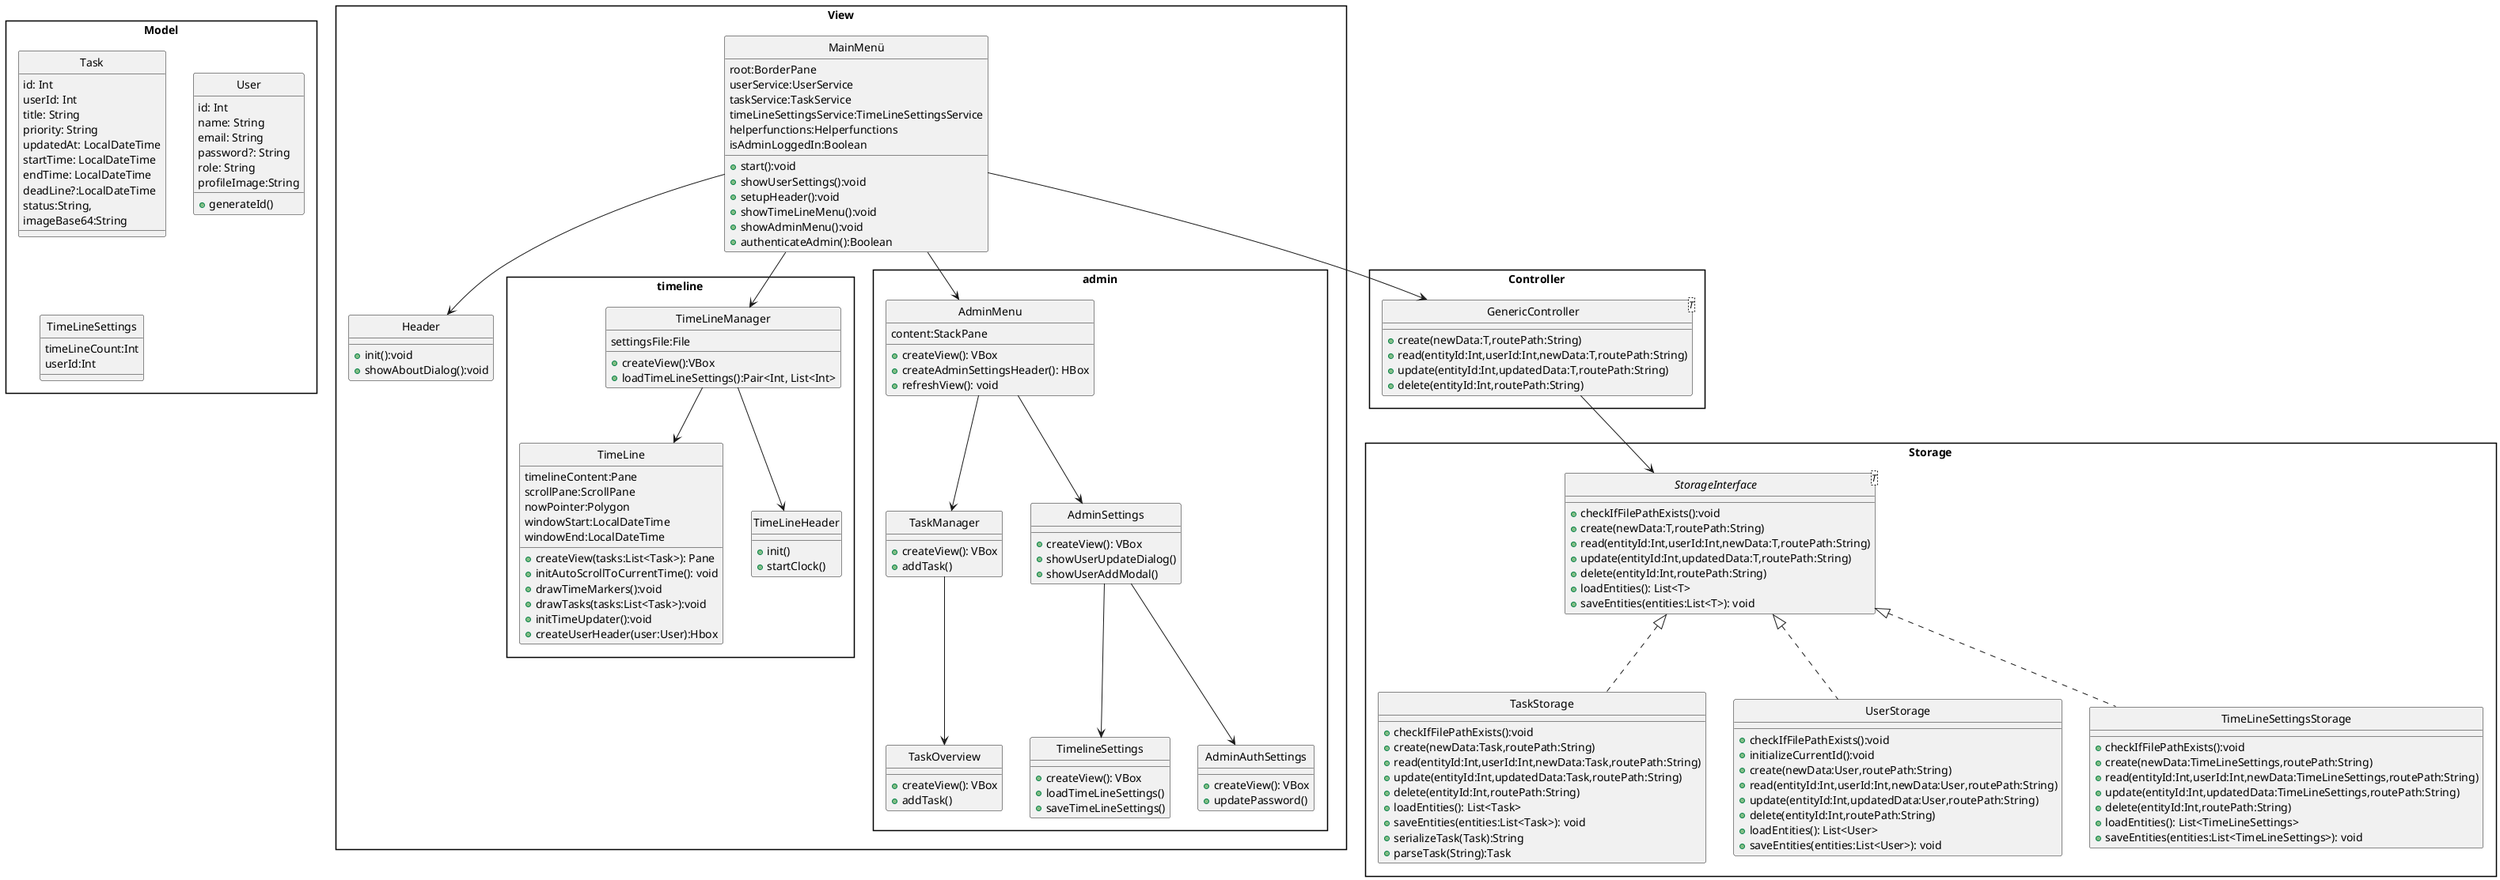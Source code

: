 @startuml
skinparam style strictuml
skinparam packageStyle rectangle

package View {
  class MainMenü {
  root:BorderPane
  userService:UserService
  taskService:TaskService
  timeLineSettingsService:TimeLineSettingsService
  helperfunctions:Helperfunctions
  isAdminLoggedIn:Boolean
    +start():void
    + showUserSettings():void
    + setupHeader():void
    + showTimeLineMenu():void
    + showAdminMenu():void
    + authenticateAdmin():Boolean
  }

  class Header{
    +init():void
    +showAboutDialog():void
  }

    MainMenü --> Header


package "timeline"{
class TimeLineManager {
    settingsFile:File
    + createView():VBox
    + loadTimeLineSettings():Pair<Int, List<Int>
  }

  class TimeLine{
      timelineContent:Pane
      scrollPane:ScrollPane
      nowPointer:Polygon
      windowStart:LocalDateTime
      windowEnd:LocalDateTime
      + createView(tasks:List<Task>): Pane
      + initAutoScrollToCurrentTime(): void
      + drawTimeMarkers():void
      + drawTasks(tasks:List<Task>):void
      + initTimeUpdater():void
      + createUserHeader(user:User):Hbox
  }

  class TimeLineHeader{
    + init()
    + startClock()
  }

  TimeLineManager --> TimeLineHeader
  TimeLineManager --> TimeLine
}

  package "admin" {

    class AdminMenu {
      content:StackPane
      + createView(): VBox
      + createAdminSettingsHeader(): HBox
      + refreshView(): void
    }

    MainMenü --> TimeLineManager
    MainMenü --> AdminMenu

    class TaskManager {
      + createView(): VBox
      + addTask()
    }

   class TaskOverview {
     + createView(): VBox
     + addTask()
   }

    class AdminSettings {
      + createView(): VBox
      + showUserUpdateDialog()
      + showUserAddModal()
    }

    class TimelineSettings {
          + createView(): VBox
          + loadTimeLineSettings()
          + saveTimeLineSettings()
    }

    class AdminAuthSettings {
      + createView(): VBox
      + updatePassword()
    }

    AdminSettings --> TimelineSettings
    AdminSettings --> AdminAuthSettings
    TaskManager --> TaskOverview

  }

  AdminMenu --> admin.AdminSettings
  AdminMenu --> admin.TaskManager
}

package Controller {
  class GenericController<T> {
   + create(newData:T,routePath:String)
   + read(entityId:Int,userId:Int,newData:T,routePath:String)
   + update(entityId:Int,updatedData:T,routePath:String)
   + delete(entityId:Int,routePath:String)
  }

  MainMenü --> GenericController

}

package Storage {
  interface StorageInterface<T> {
       + checkIfFilePathExists():void
       + create(newData:T,routePath:String)
       + read(entityId:Int,userId:Int,newData:T,routePath:String)
       + update(entityId:Int,updatedData:T,routePath:String)
       + delete(entityId:Int,routePath:String)
       + loadEntities(): List<T>
       + saveEntities(entities:List<T>): void
     }

     class TaskStorage {
       + checkIfFilePathExists():void
       + create(newData:Task,routePath:String)
       + read(entityId:Int,userId:Int,newData:Task,routePath:String)
       + update(entityId:Int,updatedData:Task,routePath:String)
       + delete(entityId:Int,routePath:String)
       + loadEntities(): List<Task>
       + saveEntities(entities:List<Task>): void
       + serializeTask(Task):String
       + parseTask(String):Task
     }

     class UserStorage {
       + checkIfFilePathExists():void
       + initializeCurrentId():void
       + create(newData:User,routePath:String)
       + read(entityId:Int,userId:Int,newData:User,routePath:String)
       + update(entityId:Int,updatedData:User,routePath:String)
       + delete(entityId:Int,routePath:String)
       + loadEntities(): List<User>
       + saveEntities(entities:List<User>): void
     }

     class TimeLineSettingsStorage {
          + checkIfFilePathExists():void
             + create(newData:TimeLineSettings,routePath:String)
             + read(entityId:Int,userId:Int,newData:TimeLineSettings,routePath:String)
             + update(entityId:Int,updatedData:TimeLineSettings,routePath:String)
             + delete(entityId:Int,routePath:String)
             + loadEntities(): List<TimeLineSettings>
             + saveEntities(entities:List<TimeLineSettings>): void
     }

     GenericController --> StorageInterface
     StorageInterface <|.. TaskStorage
     StorageInterface <|.. UserStorage
     StorageInterface <|.. TimeLineSettingsStorage

}

package Model {
  class Task {
     id: Int
     userId: Int
     title: String
     priority: String
     updatedAt: LocalDateTime
     startTime: LocalDateTime
     endTime: LocalDateTime
     deadLine?:LocalDateTime
     status:String,
     imageBase64:String
  }

  class User {
     id: Int
     name: String
     email: String
     password?: String
     role: String
     profileImage:String
    + generateId()
  }

  class TimeLineSettings{
     timeLineCount:Int
     userId:Int
  }

}
}
@enduml